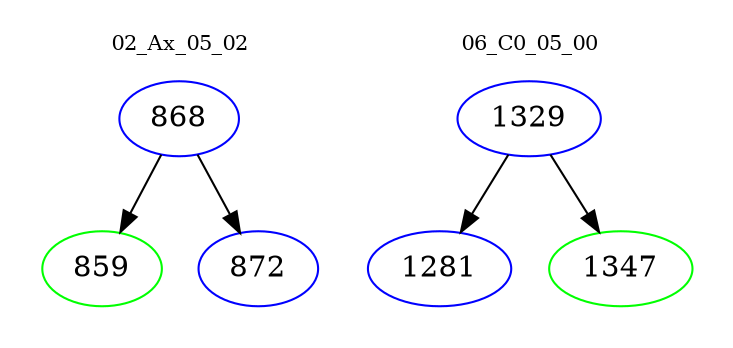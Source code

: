 digraph{
subgraph cluster_0 {
color = white
label = "02_Ax_05_02";
fontsize=10;
T0_868 [label="868", color="blue"]
T0_868 -> T0_859 [color="black"]
T0_859 [label="859", color="green"]
T0_868 -> T0_872 [color="black"]
T0_872 [label="872", color="blue"]
}
subgraph cluster_1 {
color = white
label = "06_C0_05_00";
fontsize=10;
T1_1329 [label="1329", color="blue"]
T1_1329 -> T1_1281 [color="black"]
T1_1281 [label="1281", color="blue"]
T1_1329 -> T1_1347 [color="black"]
T1_1347 [label="1347", color="green"]
}
}
